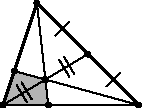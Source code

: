 import geometry;

size(2.5cm);

point
    pA = (0,0), pB = (4,0), pC = (1,3),
    pA1 = (pB + pC) / 2, pP = (pA1 + pA) / 2,
    pB1 = extension(pB, pP, pC, pA),
    pC1 = extension(pC, pP, pA, pB);

fill(pA--pB1--pP--pC1--cycle, gray(0.7));

draw(triangle(pA, pB, pC), linewidth(1));
draw(pA--pA1 ^^ pB--pB1 ^^ pC--pC1);

draw(pB--pC, invisible, StickIntervalMarker(2, 1));
draw(pA--pA1, invisible, StickIntervalMarker(2, 2));

dot(pA);
dot(pB);
dot(pC);
dot(pA1);
dot(pB1);
dot(pC1);
dot(pP);

